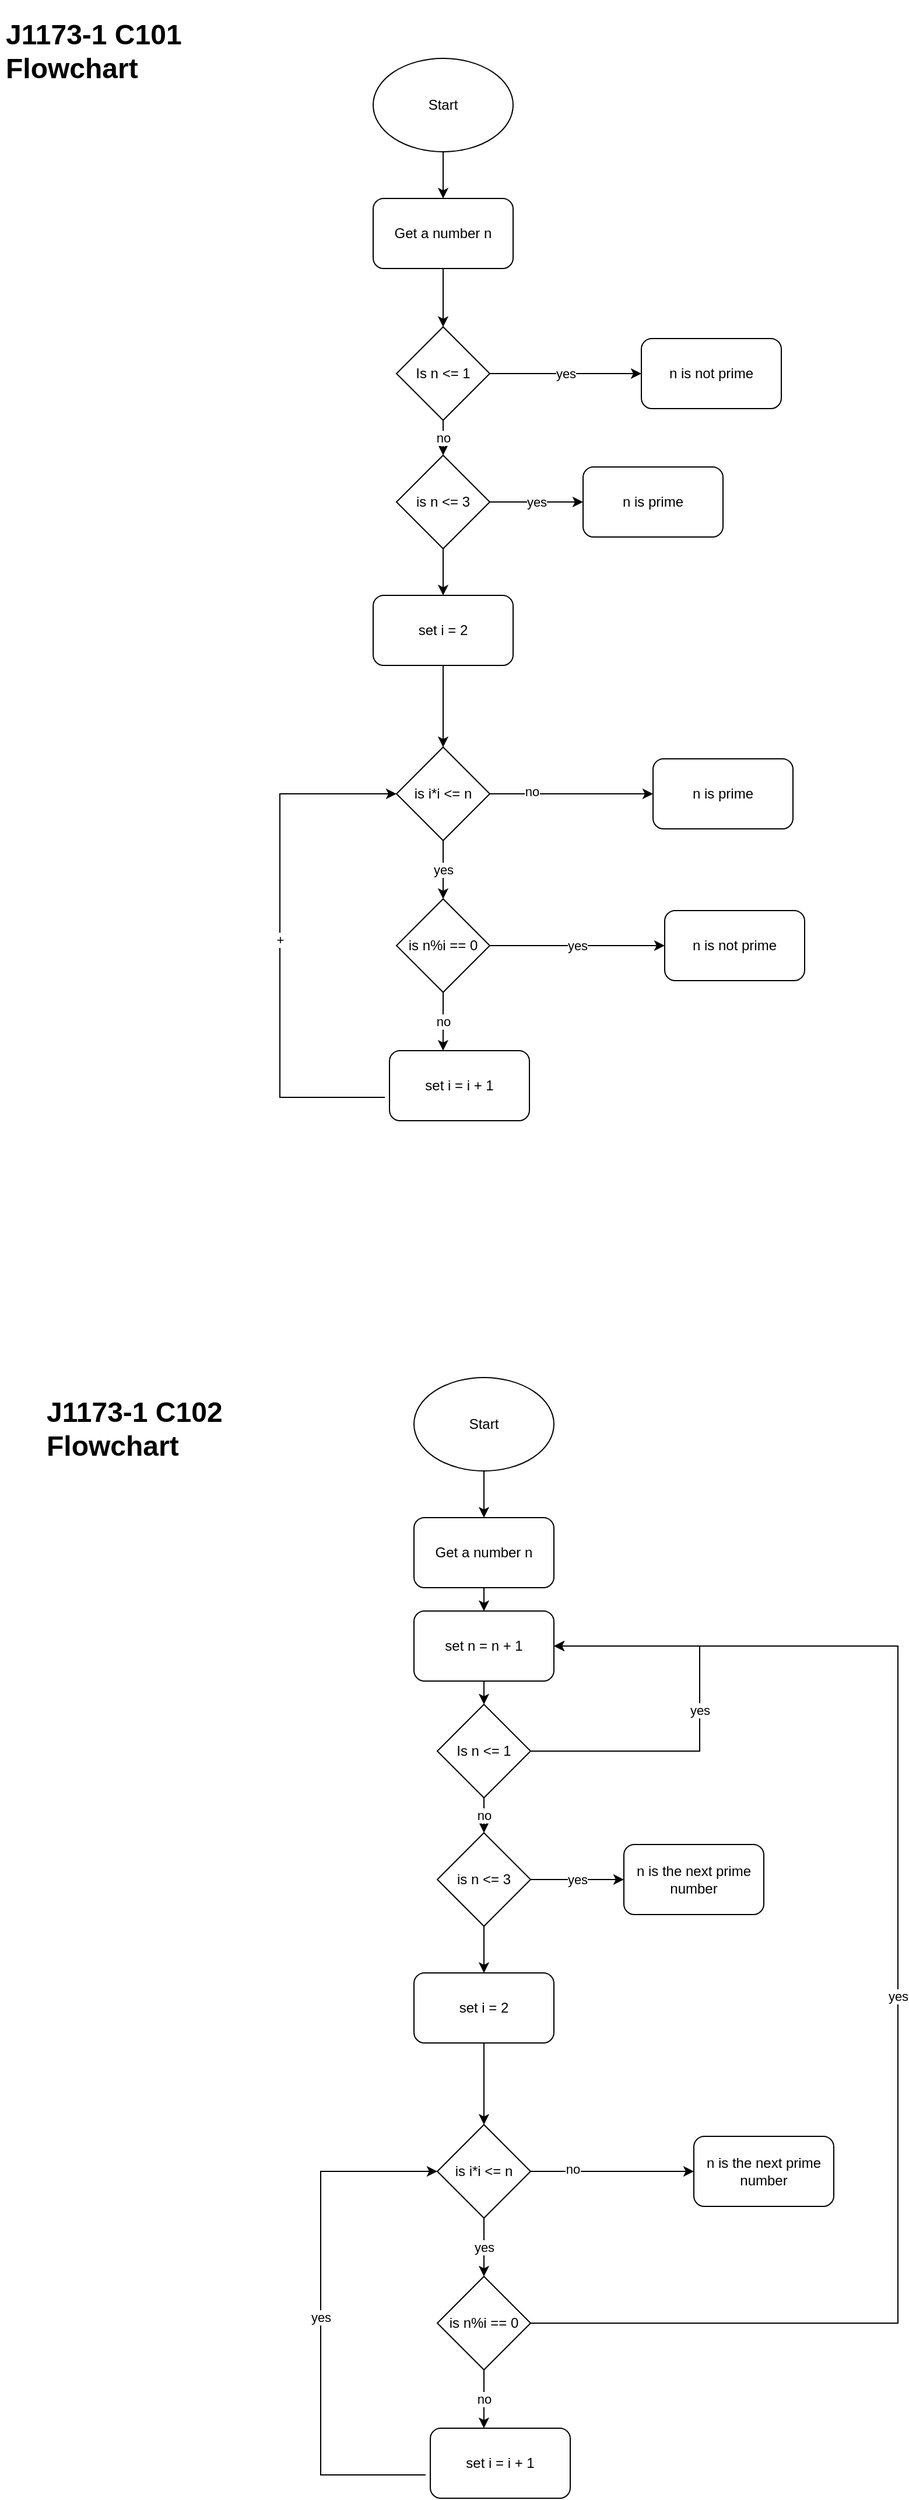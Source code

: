 <mxfile version="15.6.8" type="github">
  <diagram id="C5RBs43oDa-KdzZeNtuy" name="Page-1">
    <mxGraphModel dx="1108" dy="656" grid="1" gridSize="10" guides="1" tooltips="1" connect="1" arrows="1" fold="1" page="1" pageScale="1" pageWidth="827" pageHeight="1169" math="0" shadow="0">
      <root>
        <mxCell id="WIyWlLk6GJQsqaUBKTNV-0" />
        <mxCell id="WIyWlLk6GJQsqaUBKTNV-1" parent="WIyWlLk6GJQsqaUBKTNV-0" />
        <mxCell id="kO_gFMqoITnLHff5pnct-0" value="Start" style="ellipse;whiteSpace=wrap;html=1;" vertex="1" parent="WIyWlLk6GJQsqaUBKTNV-1">
          <mxGeometry x="340" y="60" width="120" height="80" as="geometry" />
        </mxCell>
        <mxCell id="kO_gFMqoITnLHff5pnct-1" value="Get a number n" style="rounded=1;whiteSpace=wrap;html=1;" vertex="1" parent="WIyWlLk6GJQsqaUBKTNV-1">
          <mxGeometry x="340" y="180" width="120" height="60" as="geometry" />
        </mxCell>
        <mxCell id="kO_gFMqoITnLHff5pnct-2" value="Is n &amp;lt;= 1" style="rhombus;whiteSpace=wrap;html=1;" vertex="1" parent="WIyWlLk6GJQsqaUBKTNV-1">
          <mxGeometry x="360" y="290" width="80" height="80" as="geometry" />
        </mxCell>
        <mxCell id="kO_gFMqoITnLHff5pnct-3" value="n is not prime" style="rounded=1;whiteSpace=wrap;html=1;" vertex="1" parent="WIyWlLk6GJQsqaUBKTNV-1">
          <mxGeometry x="570" y="300" width="120" height="60" as="geometry" />
        </mxCell>
        <mxCell id="kO_gFMqoITnLHff5pnct-4" value="yes" style="endArrow=classic;html=1;rounded=0;exitX=1;exitY=0.5;exitDx=0;exitDy=0;entryX=0;entryY=0.5;entryDx=0;entryDy=0;" edge="1" parent="WIyWlLk6GJQsqaUBKTNV-1" source="kO_gFMqoITnLHff5pnct-2" target="kO_gFMqoITnLHff5pnct-3">
          <mxGeometry width="50" height="50" relative="1" as="geometry">
            <mxPoint x="440" y="360" as="sourcePoint" />
            <mxPoint x="490" y="310" as="targetPoint" />
          </mxGeometry>
        </mxCell>
        <mxCell id="kO_gFMqoITnLHff5pnct-5" value="is n &amp;lt;= 3" style="rhombus;whiteSpace=wrap;html=1;" vertex="1" parent="WIyWlLk6GJQsqaUBKTNV-1">
          <mxGeometry x="360" y="400" width="80" height="80" as="geometry" />
        </mxCell>
        <mxCell id="kO_gFMqoITnLHff5pnct-6" value="no" style="endArrow=classic;html=1;rounded=0;exitX=0.5;exitY=1;exitDx=0;exitDy=0;entryX=0.5;entryY=0;entryDx=0;entryDy=0;" edge="1" parent="WIyWlLk6GJQsqaUBKTNV-1" source="kO_gFMqoITnLHff5pnct-2" target="kO_gFMqoITnLHff5pnct-5">
          <mxGeometry width="50" height="50" relative="1" as="geometry">
            <mxPoint x="390" y="400" as="sourcePoint" />
            <mxPoint x="440" y="350" as="targetPoint" />
          </mxGeometry>
        </mxCell>
        <mxCell id="kO_gFMqoITnLHff5pnct-7" value="" style="endArrow=classic;html=1;rounded=0;exitX=0.5;exitY=1;exitDx=0;exitDy=0;entryX=0.5;entryY=0;entryDx=0;entryDy=0;" edge="1" parent="WIyWlLk6GJQsqaUBKTNV-1" source="kO_gFMqoITnLHff5pnct-1" target="kO_gFMqoITnLHff5pnct-2">
          <mxGeometry width="50" height="50" relative="1" as="geometry">
            <mxPoint x="390" y="280" as="sourcePoint" />
            <mxPoint x="440" y="230" as="targetPoint" />
          </mxGeometry>
        </mxCell>
        <mxCell id="kO_gFMqoITnLHff5pnct-8" value="" style="endArrow=classic;html=1;rounded=0;exitX=0.5;exitY=1;exitDx=0;exitDy=0;entryX=0.5;entryY=0;entryDx=0;entryDy=0;" edge="1" parent="WIyWlLk6GJQsqaUBKTNV-1" source="kO_gFMqoITnLHff5pnct-0" target="kO_gFMqoITnLHff5pnct-1">
          <mxGeometry width="50" height="50" relative="1" as="geometry">
            <mxPoint x="390" y="170" as="sourcePoint" />
            <mxPoint x="440" y="120" as="targetPoint" />
          </mxGeometry>
        </mxCell>
        <mxCell id="kO_gFMqoITnLHff5pnct-9" value="n is prime" style="rounded=1;whiteSpace=wrap;html=1;" vertex="1" parent="WIyWlLk6GJQsqaUBKTNV-1">
          <mxGeometry x="520" y="410" width="120" height="60" as="geometry" />
        </mxCell>
        <mxCell id="kO_gFMqoITnLHff5pnct-10" value="yes" style="endArrow=classic;html=1;rounded=0;exitX=1;exitY=0.5;exitDx=0;exitDy=0;entryX=0;entryY=0.5;entryDx=0;entryDy=0;" edge="1" parent="WIyWlLk6GJQsqaUBKTNV-1" source="kO_gFMqoITnLHff5pnct-5" target="kO_gFMqoITnLHff5pnct-9">
          <mxGeometry width="50" height="50" relative="1" as="geometry">
            <mxPoint x="450" y="470" as="sourcePoint" />
            <mxPoint x="500" y="420" as="targetPoint" />
          </mxGeometry>
        </mxCell>
        <mxCell id="kO_gFMqoITnLHff5pnct-11" value="set i = 2" style="rounded=1;whiteSpace=wrap;html=1;" vertex="1" parent="WIyWlLk6GJQsqaUBKTNV-1">
          <mxGeometry x="340" y="520" width="120" height="60" as="geometry" />
        </mxCell>
        <mxCell id="kO_gFMqoITnLHff5pnct-12" value="" style="endArrow=classic;html=1;rounded=0;exitX=0.5;exitY=1;exitDx=0;exitDy=0;" edge="1" parent="WIyWlLk6GJQsqaUBKTNV-1" source="kO_gFMqoITnLHff5pnct-5" target="kO_gFMqoITnLHff5pnct-11">
          <mxGeometry width="50" height="50" relative="1" as="geometry">
            <mxPoint x="400" y="510" as="sourcePoint" />
            <mxPoint x="450" y="460" as="targetPoint" />
          </mxGeometry>
        </mxCell>
        <mxCell id="kO_gFMqoITnLHff5pnct-13" value="is i*i &amp;lt;= n" style="rhombus;whiteSpace=wrap;html=1;" vertex="1" parent="WIyWlLk6GJQsqaUBKTNV-1">
          <mxGeometry x="360" y="650" width="80" height="80" as="geometry" />
        </mxCell>
        <mxCell id="kO_gFMqoITnLHff5pnct-14" value="is n%i == 0" style="rhombus;whiteSpace=wrap;html=1;" vertex="1" parent="WIyWlLk6GJQsqaUBKTNV-1">
          <mxGeometry x="360" y="780" width="80" height="80" as="geometry" />
        </mxCell>
        <mxCell id="kO_gFMqoITnLHff5pnct-15" value="n is not prime" style="rounded=1;whiteSpace=wrap;html=1;" vertex="1" parent="WIyWlLk6GJQsqaUBKTNV-1">
          <mxGeometry x="590" y="790" width="120" height="60" as="geometry" />
        </mxCell>
        <mxCell id="kO_gFMqoITnLHff5pnct-16" value="set i = i + 1" style="rounded=1;whiteSpace=wrap;html=1;" vertex="1" parent="WIyWlLk6GJQsqaUBKTNV-1">
          <mxGeometry x="354" y="910" width="120" height="60" as="geometry" />
        </mxCell>
        <mxCell id="kO_gFMqoITnLHff5pnct-17" value="yes" style="endArrow=classic;html=1;rounded=0;exitX=1;exitY=0.5;exitDx=0;exitDy=0;entryX=0;entryY=0.5;entryDx=0;entryDy=0;" edge="1" parent="WIyWlLk6GJQsqaUBKTNV-1" source="kO_gFMqoITnLHff5pnct-14" target="kO_gFMqoITnLHff5pnct-15">
          <mxGeometry width="50" height="50" relative="1" as="geometry">
            <mxPoint x="450" y="830" as="sourcePoint" />
            <mxPoint x="500" y="780" as="targetPoint" />
          </mxGeometry>
        </mxCell>
        <mxCell id="kO_gFMqoITnLHff5pnct-18" value="" style="endArrow=classic;html=1;rounded=0;exitX=0.5;exitY=1;exitDx=0;exitDy=0;entryX=0.5;entryY=0;entryDx=0;entryDy=0;" edge="1" parent="WIyWlLk6GJQsqaUBKTNV-1" source="kO_gFMqoITnLHff5pnct-11" target="kO_gFMqoITnLHff5pnct-13">
          <mxGeometry width="50" height="50" relative="1" as="geometry">
            <mxPoint x="380" y="620" as="sourcePoint" />
            <mxPoint x="430" y="570" as="targetPoint" />
          </mxGeometry>
        </mxCell>
        <mxCell id="kO_gFMqoITnLHff5pnct-19" value="yes" style="endArrow=classic;html=1;rounded=0;exitX=0.5;exitY=1;exitDx=0;exitDy=0;" edge="1" parent="WIyWlLk6GJQsqaUBKTNV-1" source="kO_gFMqoITnLHff5pnct-13" target="kO_gFMqoITnLHff5pnct-14">
          <mxGeometry width="50" height="50" relative="1" as="geometry">
            <mxPoint x="380" y="780" as="sourcePoint" />
            <mxPoint x="430" y="730" as="targetPoint" />
          </mxGeometry>
        </mxCell>
        <mxCell id="kO_gFMqoITnLHff5pnct-20" value="n is prime" style="rounded=1;whiteSpace=wrap;html=1;" vertex="1" parent="WIyWlLk6GJQsqaUBKTNV-1">
          <mxGeometry x="580" y="660" width="120" height="60" as="geometry" />
        </mxCell>
        <mxCell id="kO_gFMqoITnLHff5pnct-21" value="" style="endArrow=classic;html=1;rounded=0;exitX=1;exitY=0.5;exitDx=0;exitDy=0;entryX=0;entryY=0.5;entryDx=0;entryDy=0;" edge="1" parent="WIyWlLk6GJQsqaUBKTNV-1" source="kO_gFMqoITnLHff5pnct-13" target="kO_gFMqoITnLHff5pnct-20">
          <mxGeometry width="50" height="50" relative="1" as="geometry">
            <mxPoint x="470" y="720" as="sourcePoint" />
            <mxPoint x="520" y="670" as="targetPoint" />
          </mxGeometry>
        </mxCell>
        <mxCell id="kO_gFMqoITnLHff5pnct-24" value="no" style="edgeLabel;html=1;align=center;verticalAlign=middle;resizable=0;points=[];" vertex="1" connectable="0" parent="kO_gFMqoITnLHff5pnct-21">
          <mxGeometry x="-0.486" y="2" relative="1" as="geometry">
            <mxPoint as="offset" />
          </mxGeometry>
        </mxCell>
        <mxCell id="kO_gFMqoITnLHff5pnct-22" value="no" style="endArrow=classic;html=1;rounded=0;exitX=0.5;exitY=1;exitDx=0;exitDy=0;entryX=0.383;entryY=0;entryDx=0;entryDy=0;entryPerimeter=0;" edge="1" parent="WIyWlLk6GJQsqaUBKTNV-1" source="kO_gFMqoITnLHff5pnct-14" target="kO_gFMqoITnLHff5pnct-16">
          <mxGeometry width="50" height="50" relative="1" as="geometry">
            <mxPoint x="400" y="900" as="sourcePoint" />
            <mxPoint x="450" y="850" as="targetPoint" />
          </mxGeometry>
        </mxCell>
        <mxCell id="kO_gFMqoITnLHff5pnct-23" value="+" style="endArrow=classic;html=1;rounded=0;entryX=0;entryY=0.5;entryDx=0;entryDy=0;" edge="1" parent="WIyWlLk6GJQsqaUBKTNV-1" target="kO_gFMqoITnLHff5pnct-13">
          <mxGeometry width="50" height="50" relative="1" as="geometry">
            <mxPoint x="350" y="950" as="sourcePoint" />
            <mxPoint x="290" y="720" as="targetPoint" />
            <Array as="points">
              <mxPoint x="260" y="950" />
              <mxPoint x="260" y="690" />
            </Array>
          </mxGeometry>
        </mxCell>
        <mxCell id="kO_gFMqoITnLHff5pnct-25" value="&lt;h1&gt;J1173-1 C101 Flowchart&lt;/h1&gt;" style="text;html=1;strokeColor=none;fillColor=none;spacing=5;spacingTop=-20;whiteSpace=wrap;overflow=hidden;rounded=0;" vertex="1" parent="WIyWlLk6GJQsqaUBKTNV-1">
          <mxGeometry x="20" y="20" width="190" height="120" as="geometry" />
        </mxCell>
        <mxCell id="kO_gFMqoITnLHff5pnct-28" value="Start" style="ellipse;whiteSpace=wrap;html=1;" vertex="1" parent="WIyWlLk6GJQsqaUBKTNV-1">
          <mxGeometry x="375" y="1190" width="120" height="80" as="geometry" />
        </mxCell>
        <mxCell id="kO_gFMqoITnLHff5pnct-29" value="Get a number n" style="rounded=1;whiteSpace=wrap;html=1;" vertex="1" parent="WIyWlLk6GJQsqaUBKTNV-1">
          <mxGeometry x="375" y="1310" width="120" height="60" as="geometry" />
        </mxCell>
        <mxCell id="kO_gFMqoITnLHff5pnct-30" value="Is n &amp;lt;= 1" style="rhombus;whiteSpace=wrap;html=1;" vertex="1" parent="WIyWlLk6GJQsqaUBKTNV-1">
          <mxGeometry x="395" y="1470" width="80" height="80" as="geometry" />
        </mxCell>
        <mxCell id="kO_gFMqoITnLHff5pnct-32" value="yes" style="endArrow=classic;html=1;rounded=0;exitX=1;exitY=0.5;exitDx=0;exitDy=0;entryX=1;entryY=0.5;entryDx=0;entryDy=0;" edge="1" parent="WIyWlLk6GJQsqaUBKTNV-1" source="kO_gFMqoITnLHff5pnct-30" target="kO_gFMqoITnLHff5pnct-54">
          <mxGeometry width="50" height="50" relative="1" as="geometry">
            <mxPoint x="475" y="1540" as="sourcePoint" />
            <mxPoint x="650" y="1510" as="targetPoint" />
            <Array as="points">
              <mxPoint x="620" y="1510" />
              <mxPoint x="620" y="1420" />
            </Array>
          </mxGeometry>
        </mxCell>
        <mxCell id="kO_gFMqoITnLHff5pnct-33" value="is n &amp;lt;= 3" style="rhombus;whiteSpace=wrap;html=1;" vertex="1" parent="WIyWlLk6GJQsqaUBKTNV-1">
          <mxGeometry x="395" y="1580" width="80" height="80" as="geometry" />
        </mxCell>
        <mxCell id="kO_gFMqoITnLHff5pnct-34" value="no" style="endArrow=classic;html=1;rounded=0;exitX=0.5;exitY=1;exitDx=0;exitDy=0;entryX=0.5;entryY=0;entryDx=0;entryDy=0;" edge="1" parent="WIyWlLk6GJQsqaUBKTNV-1" source="kO_gFMqoITnLHff5pnct-30" target="kO_gFMqoITnLHff5pnct-33">
          <mxGeometry width="50" height="50" relative="1" as="geometry">
            <mxPoint x="425" y="1580" as="sourcePoint" />
            <mxPoint x="475" y="1530" as="targetPoint" />
          </mxGeometry>
        </mxCell>
        <mxCell id="kO_gFMqoITnLHff5pnct-36" value="" style="endArrow=classic;html=1;rounded=0;exitX=0.5;exitY=1;exitDx=0;exitDy=0;entryX=0.5;entryY=0;entryDx=0;entryDy=0;" edge="1" parent="WIyWlLk6GJQsqaUBKTNV-1" source="kO_gFMqoITnLHff5pnct-28" target="kO_gFMqoITnLHff5pnct-29">
          <mxGeometry width="50" height="50" relative="1" as="geometry">
            <mxPoint x="425" y="1350" as="sourcePoint" />
            <mxPoint x="475" y="1300" as="targetPoint" />
          </mxGeometry>
        </mxCell>
        <mxCell id="kO_gFMqoITnLHff5pnct-37" value="n is the next prime number" style="rounded=1;whiteSpace=wrap;html=1;" vertex="1" parent="WIyWlLk6GJQsqaUBKTNV-1">
          <mxGeometry x="555" y="1590" width="120" height="60" as="geometry" />
        </mxCell>
        <mxCell id="kO_gFMqoITnLHff5pnct-38" value="yes" style="endArrow=classic;html=1;rounded=0;exitX=1;exitY=0.5;exitDx=0;exitDy=0;entryX=0;entryY=0.5;entryDx=0;entryDy=0;" edge="1" parent="WIyWlLk6GJQsqaUBKTNV-1" source="kO_gFMqoITnLHff5pnct-33" target="kO_gFMqoITnLHff5pnct-37">
          <mxGeometry width="50" height="50" relative="1" as="geometry">
            <mxPoint x="485" y="1650" as="sourcePoint" />
            <mxPoint x="535" y="1600" as="targetPoint" />
          </mxGeometry>
        </mxCell>
        <mxCell id="kO_gFMqoITnLHff5pnct-39" value="set i = 2" style="rounded=1;whiteSpace=wrap;html=1;" vertex="1" parent="WIyWlLk6GJQsqaUBKTNV-1">
          <mxGeometry x="375" y="1700" width="120" height="60" as="geometry" />
        </mxCell>
        <mxCell id="kO_gFMqoITnLHff5pnct-40" value="" style="endArrow=classic;html=1;rounded=0;exitX=0.5;exitY=1;exitDx=0;exitDy=0;" edge="1" parent="WIyWlLk6GJQsqaUBKTNV-1" source="kO_gFMqoITnLHff5pnct-33" target="kO_gFMqoITnLHff5pnct-39">
          <mxGeometry width="50" height="50" relative="1" as="geometry">
            <mxPoint x="435" y="1690" as="sourcePoint" />
            <mxPoint x="485" y="1640" as="targetPoint" />
          </mxGeometry>
        </mxCell>
        <mxCell id="kO_gFMqoITnLHff5pnct-41" value="is i*i &amp;lt;= n" style="rhombus;whiteSpace=wrap;html=1;" vertex="1" parent="WIyWlLk6GJQsqaUBKTNV-1">
          <mxGeometry x="395" y="1830" width="80" height="80" as="geometry" />
        </mxCell>
        <mxCell id="kO_gFMqoITnLHff5pnct-42" value="is n%i == 0" style="rhombus;whiteSpace=wrap;html=1;" vertex="1" parent="WIyWlLk6GJQsqaUBKTNV-1">
          <mxGeometry x="395" y="1960" width="80" height="80" as="geometry" />
        </mxCell>
        <mxCell id="kO_gFMqoITnLHff5pnct-44" value="set i = i + 1" style="rounded=1;whiteSpace=wrap;html=1;" vertex="1" parent="WIyWlLk6GJQsqaUBKTNV-1">
          <mxGeometry x="389" y="2090" width="120" height="60" as="geometry" />
        </mxCell>
        <mxCell id="kO_gFMqoITnLHff5pnct-45" value="yes" style="endArrow=classic;html=1;rounded=0;exitX=1;exitY=0.5;exitDx=0;exitDy=0;entryX=1;entryY=0.5;entryDx=0;entryDy=0;" edge="1" parent="WIyWlLk6GJQsqaUBKTNV-1" source="kO_gFMqoITnLHff5pnct-42" target="kO_gFMqoITnLHff5pnct-54">
          <mxGeometry width="50" height="50" relative="1" as="geometry">
            <mxPoint x="485" y="2010" as="sourcePoint" />
            <mxPoint x="780" y="1550" as="targetPoint" />
            <Array as="points">
              <mxPoint x="790" y="2000" />
              <mxPoint x="790" y="1420" />
            </Array>
          </mxGeometry>
        </mxCell>
        <mxCell id="kO_gFMqoITnLHff5pnct-46" value="" style="endArrow=classic;html=1;rounded=0;exitX=0.5;exitY=1;exitDx=0;exitDy=0;entryX=0.5;entryY=0;entryDx=0;entryDy=0;" edge="1" parent="WIyWlLk6GJQsqaUBKTNV-1" source="kO_gFMqoITnLHff5pnct-39" target="kO_gFMqoITnLHff5pnct-41">
          <mxGeometry width="50" height="50" relative="1" as="geometry">
            <mxPoint x="415" y="1800" as="sourcePoint" />
            <mxPoint x="465" y="1750" as="targetPoint" />
          </mxGeometry>
        </mxCell>
        <mxCell id="kO_gFMqoITnLHff5pnct-47" value="yes" style="endArrow=classic;html=1;rounded=0;exitX=0.5;exitY=1;exitDx=0;exitDy=0;" edge="1" parent="WIyWlLk6GJQsqaUBKTNV-1" source="kO_gFMqoITnLHff5pnct-41" target="kO_gFMqoITnLHff5pnct-42">
          <mxGeometry width="50" height="50" relative="1" as="geometry">
            <mxPoint x="415" y="1960" as="sourcePoint" />
            <mxPoint x="465" y="1910" as="targetPoint" />
          </mxGeometry>
        </mxCell>
        <mxCell id="kO_gFMqoITnLHff5pnct-48" value="n is the next prime number" style="rounded=1;whiteSpace=wrap;html=1;" vertex="1" parent="WIyWlLk6GJQsqaUBKTNV-1">
          <mxGeometry x="615" y="1840" width="120" height="60" as="geometry" />
        </mxCell>
        <mxCell id="kO_gFMqoITnLHff5pnct-49" value="" style="endArrow=classic;html=1;rounded=0;exitX=1;exitY=0.5;exitDx=0;exitDy=0;entryX=0;entryY=0.5;entryDx=0;entryDy=0;" edge="1" parent="WIyWlLk6GJQsqaUBKTNV-1" source="kO_gFMqoITnLHff5pnct-41" target="kO_gFMqoITnLHff5pnct-48">
          <mxGeometry width="50" height="50" relative="1" as="geometry">
            <mxPoint x="505" y="1900" as="sourcePoint" />
            <mxPoint x="555" y="1850" as="targetPoint" />
          </mxGeometry>
        </mxCell>
        <mxCell id="kO_gFMqoITnLHff5pnct-50" value="no" style="edgeLabel;html=1;align=center;verticalAlign=middle;resizable=0;points=[];" vertex="1" connectable="0" parent="kO_gFMqoITnLHff5pnct-49">
          <mxGeometry x="-0.486" y="2" relative="1" as="geometry">
            <mxPoint as="offset" />
          </mxGeometry>
        </mxCell>
        <mxCell id="kO_gFMqoITnLHff5pnct-51" value="no" style="endArrow=classic;html=1;rounded=0;exitX=0.5;exitY=1;exitDx=0;exitDy=0;entryX=0.383;entryY=0;entryDx=0;entryDy=0;entryPerimeter=0;" edge="1" parent="WIyWlLk6GJQsqaUBKTNV-1" source="kO_gFMqoITnLHff5pnct-42" target="kO_gFMqoITnLHff5pnct-44">
          <mxGeometry width="50" height="50" relative="1" as="geometry">
            <mxPoint x="435" y="2080" as="sourcePoint" />
            <mxPoint x="485" y="2030" as="targetPoint" />
          </mxGeometry>
        </mxCell>
        <mxCell id="kO_gFMqoITnLHff5pnct-52" value="yes" style="endArrow=classic;html=1;rounded=0;entryX=0;entryY=0.5;entryDx=0;entryDy=0;" edge="1" parent="WIyWlLk6GJQsqaUBKTNV-1" target="kO_gFMqoITnLHff5pnct-41">
          <mxGeometry width="50" height="50" relative="1" as="geometry">
            <mxPoint x="385" y="2130" as="sourcePoint" />
            <mxPoint x="325" y="1900" as="targetPoint" />
            <Array as="points">
              <mxPoint x="295" y="2130" />
              <mxPoint x="295" y="2000" />
              <mxPoint x="295" y="1870" />
            </Array>
          </mxGeometry>
        </mxCell>
        <mxCell id="kO_gFMqoITnLHff5pnct-53" value="&lt;h1&gt;J1173-1 C102 Flowchart&lt;/h1&gt;" style="text;html=1;strokeColor=none;fillColor=none;spacing=5;spacingTop=-20;whiteSpace=wrap;overflow=hidden;rounded=0;" vertex="1" parent="WIyWlLk6GJQsqaUBKTNV-1">
          <mxGeometry x="55" y="1200" width="190" height="120" as="geometry" />
        </mxCell>
        <mxCell id="kO_gFMqoITnLHff5pnct-54" value="set n = n + 1" style="rounded=1;whiteSpace=wrap;html=1;" vertex="1" parent="WIyWlLk6GJQsqaUBKTNV-1">
          <mxGeometry x="375" y="1390" width="120" height="60" as="geometry" />
        </mxCell>
        <mxCell id="kO_gFMqoITnLHff5pnct-55" value="" style="endArrow=classic;html=1;rounded=0;exitX=0.5;exitY=1;exitDx=0;exitDy=0;entryX=0.5;entryY=0;entryDx=0;entryDy=0;" edge="1" parent="WIyWlLk6GJQsqaUBKTNV-1" source="kO_gFMqoITnLHff5pnct-54" target="kO_gFMqoITnLHff5pnct-30">
          <mxGeometry width="50" height="50" relative="1" as="geometry">
            <mxPoint x="390" y="1500" as="sourcePoint" />
            <mxPoint x="440" y="1450" as="targetPoint" />
          </mxGeometry>
        </mxCell>
        <mxCell id="kO_gFMqoITnLHff5pnct-56" value="" style="endArrow=classic;html=1;rounded=0;exitX=0.5;exitY=1;exitDx=0;exitDy=0;entryX=0.5;entryY=0;entryDx=0;entryDy=0;" edge="1" parent="WIyWlLk6GJQsqaUBKTNV-1" source="kO_gFMqoITnLHff5pnct-29" target="kO_gFMqoITnLHff5pnct-54">
          <mxGeometry width="50" height="50" relative="1" as="geometry">
            <mxPoint x="150" y="1470" as="sourcePoint" />
            <mxPoint x="200" y="1420" as="targetPoint" />
          </mxGeometry>
        </mxCell>
      </root>
    </mxGraphModel>
  </diagram>
</mxfile>
